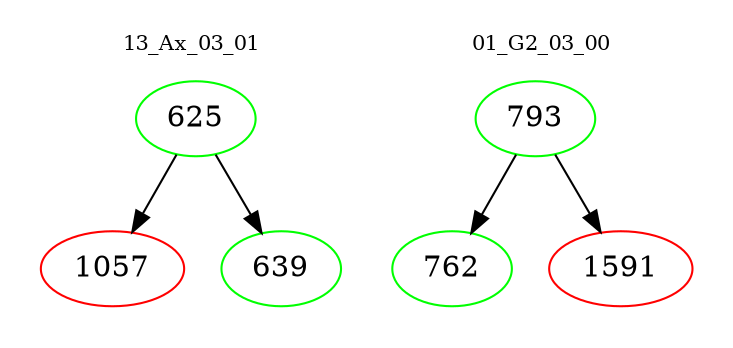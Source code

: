 digraph{
subgraph cluster_0 {
color = white
label = "13_Ax_03_01";
fontsize=10;
T0_625 [label="625", color="green"]
T0_625 -> T0_1057 [color="black"]
T0_1057 [label="1057", color="red"]
T0_625 -> T0_639 [color="black"]
T0_639 [label="639", color="green"]
}
subgraph cluster_1 {
color = white
label = "01_G2_03_00";
fontsize=10;
T1_793 [label="793", color="green"]
T1_793 -> T1_762 [color="black"]
T1_762 [label="762", color="green"]
T1_793 -> T1_1591 [color="black"]
T1_1591 [label="1591", color="red"]
}
}
